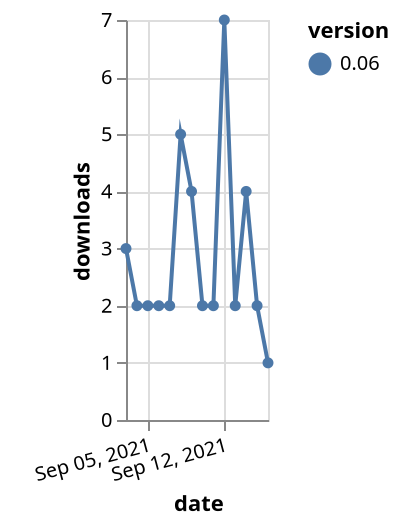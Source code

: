 {"$schema": "https://vega.github.io/schema/vega-lite/v5.json", "description": "A simple bar chart with embedded data.", "data": {"values": [{"date": "2021-09-03", "total": 2769, "delta": 3, "version": "0.06"}, {"date": "2021-09-04", "total": 2771, "delta": 2, "version": "0.06"}, {"date": "2021-09-05", "total": 2773, "delta": 2, "version": "0.06"}, {"date": "2021-09-06", "total": 2775, "delta": 2, "version": "0.06"}, {"date": "2021-09-07", "total": 2777, "delta": 2, "version": "0.06"}, {"date": "2021-09-08", "total": 2782, "delta": 5, "version": "0.06"}, {"date": "2021-09-09", "total": 2786, "delta": 4, "version": "0.06"}, {"date": "2021-09-10", "total": 2788, "delta": 2, "version": "0.06"}, {"date": "2021-09-11", "total": 2790, "delta": 2, "version": "0.06"}, {"date": "2021-09-12", "total": 2797, "delta": 7, "version": "0.06"}, {"date": "2021-09-13", "total": 2799, "delta": 2, "version": "0.06"}, {"date": "2021-09-14", "total": 2803, "delta": 4, "version": "0.06"}, {"date": "2021-09-15", "total": 2805, "delta": 2, "version": "0.06"}, {"date": "2021-09-16", "total": 2806, "delta": 1, "version": "0.06"}]}, "width": "container", "mark": {"type": "line", "point": {"filled": true}}, "encoding": {"x": {"field": "date", "type": "temporal", "timeUnit": "yearmonthdate", "title": "date", "axis": {"labelAngle": -15}}, "y": {"field": "delta", "type": "quantitative", "title": "downloads"}, "color": {"field": "version", "type": "nominal"}, "tooltip": {"field": "delta"}}}